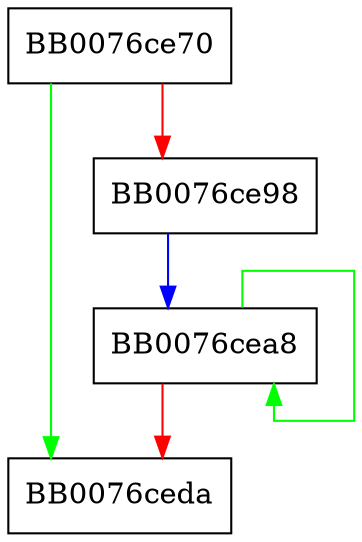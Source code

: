 digraph rc2_ecb_cipher {
  node [shape="box"];
  graph [splines=ortho];
  BB0076ce70 -> BB0076ceda [color="green"];
  BB0076ce70 -> BB0076ce98 [color="red"];
  BB0076ce98 -> BB0076cea8 [color="blue"];
  BB0076cea8 -> BB0076cea8 [color="green"];
  BB0076cea8 -> BB0076ceda [color="red"];
}